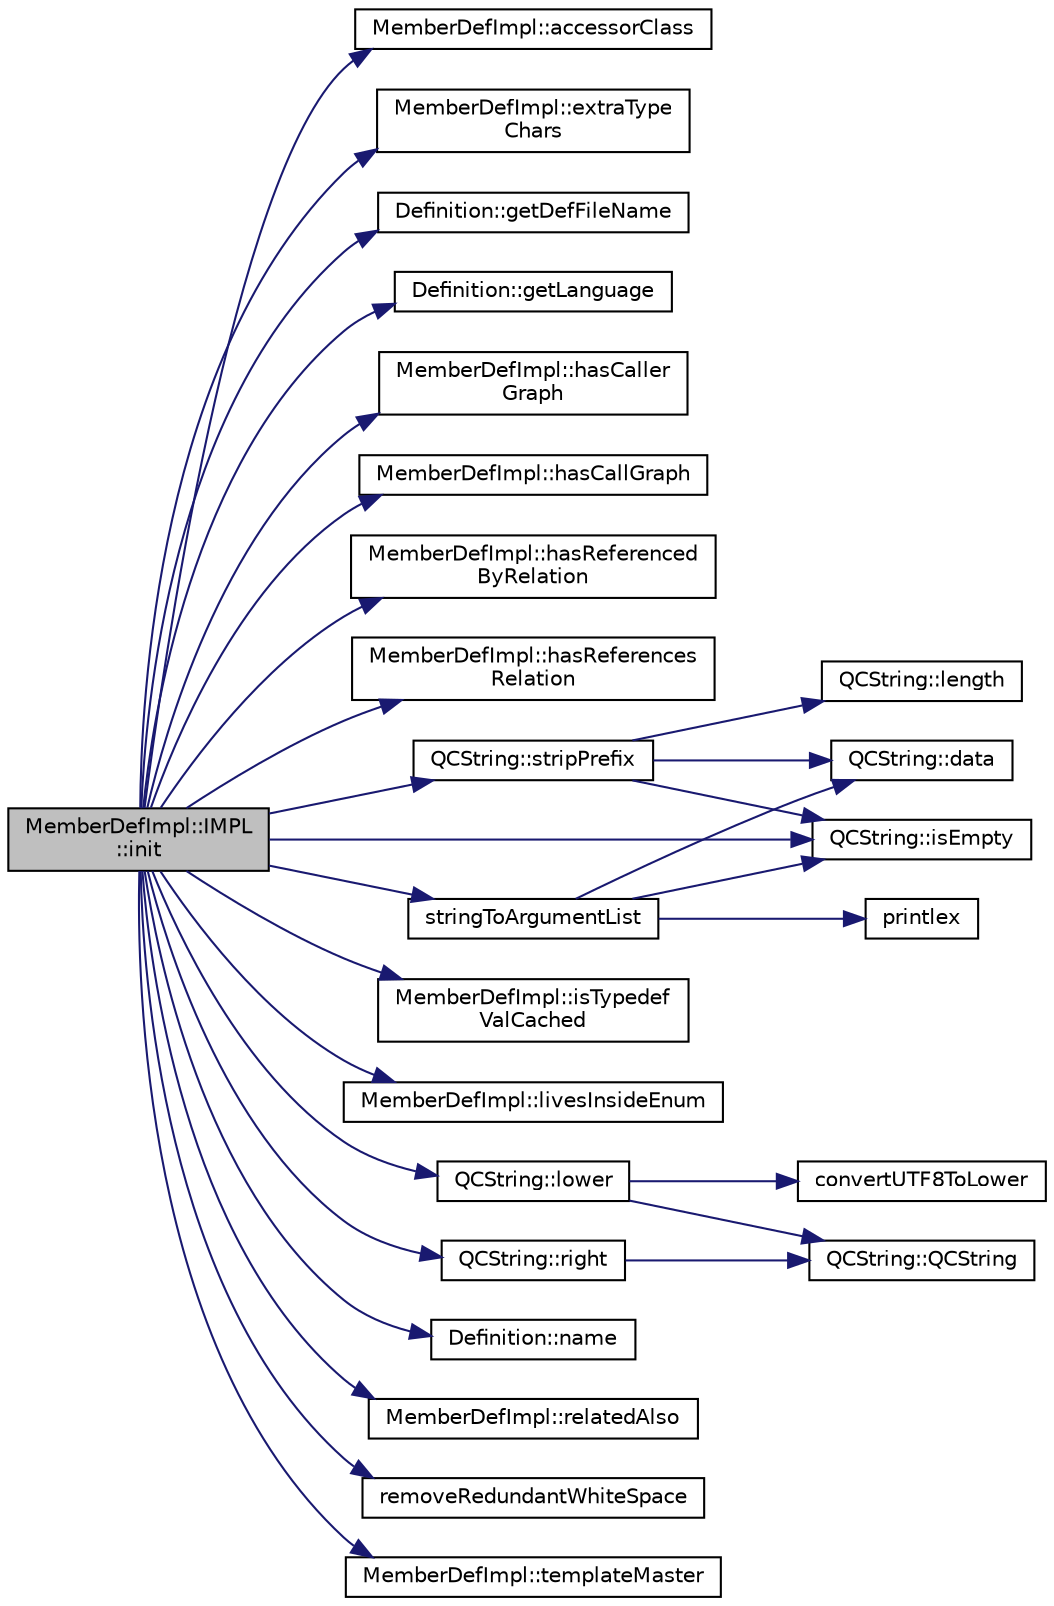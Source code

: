 digraph "MemberDefImpl::IMPL::init"
{
 // LATEX_PDF_SIZE
  edge [fontname="Helvetica",fontsize="10",labelfontname="Helvetica",labelfontsize="10"];
  node [fontname="Helvetica",fontsize="10",shape=record];
  rankdir="LR";
  Node1 [label="MemberDefImpl::IMPL\l::init",height=0.2,width=0.4,color="black", fillcolor="grey75", style="filled", fontcolor="black",tooltip=" "];
  Node1 -> Node2 [color="midnightblue",fontsize="10",style="solid"];
  Node2 [label="MemberDefImpl::accessorClass",height=0.2,width=0.4,color="black", fillcolor="white", style="filled",URL="$classMemberDefImpl.html#a726ee9ee7051df0ebf465e9af0389597",tooltip=" "];
  Node1 -> Node3 [color="midnightblue",fontsize="10",style="solid"];
  Node3 [label="MemberDefImpl::extraType\lChars",height=0.2,width=0.4,color="black", fillcolor="white", style="filled",URL="$classMemberDefImpl.html#a5b5bb61aa39844ad0101557185b94dd2",tooltip=" "];
  Node1 -> Node4 [color="midnightblue",fontsize="10",style="solid"];
  Node4 [label="Definition::getDefFileName",height=0.2,width=0.4,color="black", fillcolor="white", style="filled",URL="$classDefinition.html#a33fee836f24f8205eedbd21dd9d282e6",tooltip=" "];
  Node1 -> Node5 [color="midnightblue",fontsize="10",style="solid"];
  Node5 [label="Definition::getLanguage",height=0.2,width=0.4,color="black", fillcolor="white", style="filled",URL="$classDefinition.html#a0dda9f50f2f9754e6341a10373eafec7",tooltip=" "];
  Node1 -> Node6 [color="midnightblue",fontsize="10",style="solid"];
  Node6 [label="MemberDefImpl::hasCaller\lGraph",height=0.2,width=0.4,color="black", fillcolor="white", style="filled",URL="$classMemberDefImpl.html#a10a79e7966a54d3dbb78616b7b3f36ca",tooltip=" "];
  Node1 -> Node7 [color="midnightblue",fontsize="10",style="solid"];
  Node7 [label="MemberDefImpl::hasCallGraph",height=0.2,width=0.4,color="black", fillcolor="white", style="filled",URL="$classMemberDefImpl.html#ae035a10cbb1e55dde8f3400f9948effd",tooltip=" "];
  Node1 -> Node8 [color="midnightblue",fontsize="10",style="solid"];
  Node8 [label="MemberDefImpl::hasReferenced\lByRelation",height=0.2,width=0.4,color="black", fillcolor="white", style="filled",URL="$classMemberDefImpl.html#aca042a7bd1fa8c37b3c602129270b06a",tooltip=" "];
  Node1 -> Node9 [color="midnightblue",fontsize="10",style="solid"];
  Node9 [label="MemberDefImpl::hasReferences\lRelation",height=0.2,width=0.4,color="black", fillcolor="white", style="filled",URL="$classMemberDefImpl.html#a75e42371a4efe634af29daf7f5472135",tooltip=" "];
  Node1 -> Node10 [color="midnightblue",fontsize="10",style="solid"];
  Node10 [label="QCString::isEmpty",height=0.2,width=0.4,color="black", fillcolor="white", style="filled",URL="$classQCString.html#a621c4090d69ad7d05ef8e5234376c3d8",tooltip=" "];
  Node1 -> Node11 [color="midnightblue",fontsize="10",style="solid"];
  Node11 [label="MemberDefImpl::isTypedef\lValCached",height=0.2,width=0.4,color="black", fillcolor="white", style="filled",URL="$classMemberDefImpl.html#a3f09ba01ff1d693f29ff4e6bd1ff902f",tooltip=" "];
  Node1 -> Node12 [color="midnightblue",fontsize="10",style="solid"];
  Node12 [label="MemberDefImpl::livesInsideEnum",height=0.2,width=0.4,color="black", fillcolor="white", style="filled",URL="$classMemberDefImpl.html#ad82d3a5ac0c5bd48a026e18a009a549e",tooltip=" "];
  Node1 -> Node13 [color="midnightblue",fontsize="10",style="solid"];
  Node13 [label="QCString::lower",height=0.2,width=0.4,color="black", fillcolor="white", style="filled",URL="$classQCString.html#a33688239622e659cfb469fbd62c9cccb",tooltip=" "];
  Node13 -> Node14 [color="midnightblue",fontsize="10",style="solid"];
  Node14 [label="convertUTF8ToLower",height=0.2,width=0.4,color="black", fillcolor="white", style="filled",URL="$utf8_8cpp.html#a90000b3876f8ff0fed72d2c31ecdfe11",tooltip=" "];
  Node13 -> Node15 [color="midnightblue",fontsize="10",style="solid"];
  Node15 [label="QCString::QCString",height=0.2,width=0.4,color="black", fillcolor="white", style="filled",URL="$classQCString.html#ad691e1087cc03e14e00d1147ae0ecab7",tooltip=" "];
  Node1 -> Node16 [color="midnightblue",fontsize="10",style="solid"];
  Node16 [label="Definition::name",height=0.2,width=0.4,color="black", fillcolor="white", style="filled",URL="$classDefinition.html#a9374fedd7f64fea7e0e164302d1a9e61",tooltip=" "];
  Node1 -> Node17 [color="midnightblue",fontsize="10",style="solid"];
  Node17 [label="MemberDefImpl::relatedAlso",height=0.2,width=0.4,color="black", fillcolor="white", style="filled",URL="$classMemberDefImpl.html#a310b90b0e8765cd5ccfccfd1a4bbe06c",tooltip=" "];
  Node1 -> Node18 [color="midnightblue",fontsize="10",style="solid"];
  Node18 [label="removeRedundantWhiteSpace",height=0.2,width=0.4,color="black", fillcolor="white", style="filled",URL="$util_8cpp.html#a0940360aa6d41fd2496603fc565e3996",tooltip=" "];
  Node1 -> Node19 [color="midnightblue",fontsize="10",style="solid"];
  Node19 [label="QCString::right",height=0.2,width=0.4,color="black", fillcolor="white", style="filled",URL="$classQCString.html#a8f4aa5417f6a834f28c7148a1fe262d5",tooltip=" "];
  Node19 -> Node15 [color="midnightblue",fontsize="10",style="solid"];
  Node1 -> Node20 [color="midnightblue",fontsize="10",style="solid"];
  Node20 [label="stringToArgumentList",height=0.2,width=0.4,color="black", fillcolor="white", style="filled",URL="$defargs_8l.html#adcc79fb659af7f9b25501a5c166cea53",tooltip=" "];
  Node20 -> Node21 [color="midnightblue",fontsize="10",style="solid"];
  Node21 [label="QCString::data",height=0.2,width=0.4,color="black", fillcolor="white", style="filled",URL="$classQCString.html#ac3aa3ac1a1c36d3305eba22a2eb0d098",tooltip=" "];
  Node20 -> Node10 [color="midnightblue",fontsize="10",style="solid"];
  Node20 -> Node22 [color="midnightblue",fontsize="10",style="solid"];
  Node22 [label="printlex",height=0.2,width=0.4,color="black", fillcolor="white", style="filled",URL="$message_8cpp.html#afeaf3cf484d932b2198498b3209f7e03",tooltip=" "];
  Node1 -> Node23 [color="midnightblue",fontsize="10",style="solid"];
  Node23 [label="QCString::stripPrefix",height=0.2,width=0.4,color="black", fillcolor="white", style="filled",URL="$classQCString.html#af363dfe85e56f873aa3a373c70a33b24",tooltip=" "];
  Node23 -> Node21 [color="midnightblue",fontsize="10",style="solid"];
  Node23 -> Node10 [color="midnightblue",fontsize="10",style="solid"];
  Node23 -> Node24 [color="midnightblue",fontsize="10",style="solid"];
  Node24 [label="QCString::length",height=0.2,width=0.4,color="black", fillcolor="white", style="filled",URL="$classQCString.html#ac52596733e9110b778019946d73fb268",tooltip=" "];
  Node1 -> Node25 [color="midnightblue",fontsize="10",style="solid"];
  Node25 [label="MemberDefImpl::templateMaster",height=0.2,width=0.4,color="black", fillcolor="white", style="filled",URL="$classMemberDefImpl.html#ad9219634798cf1c8d91b79216ffeb4ee",tooltip=" "];
}
